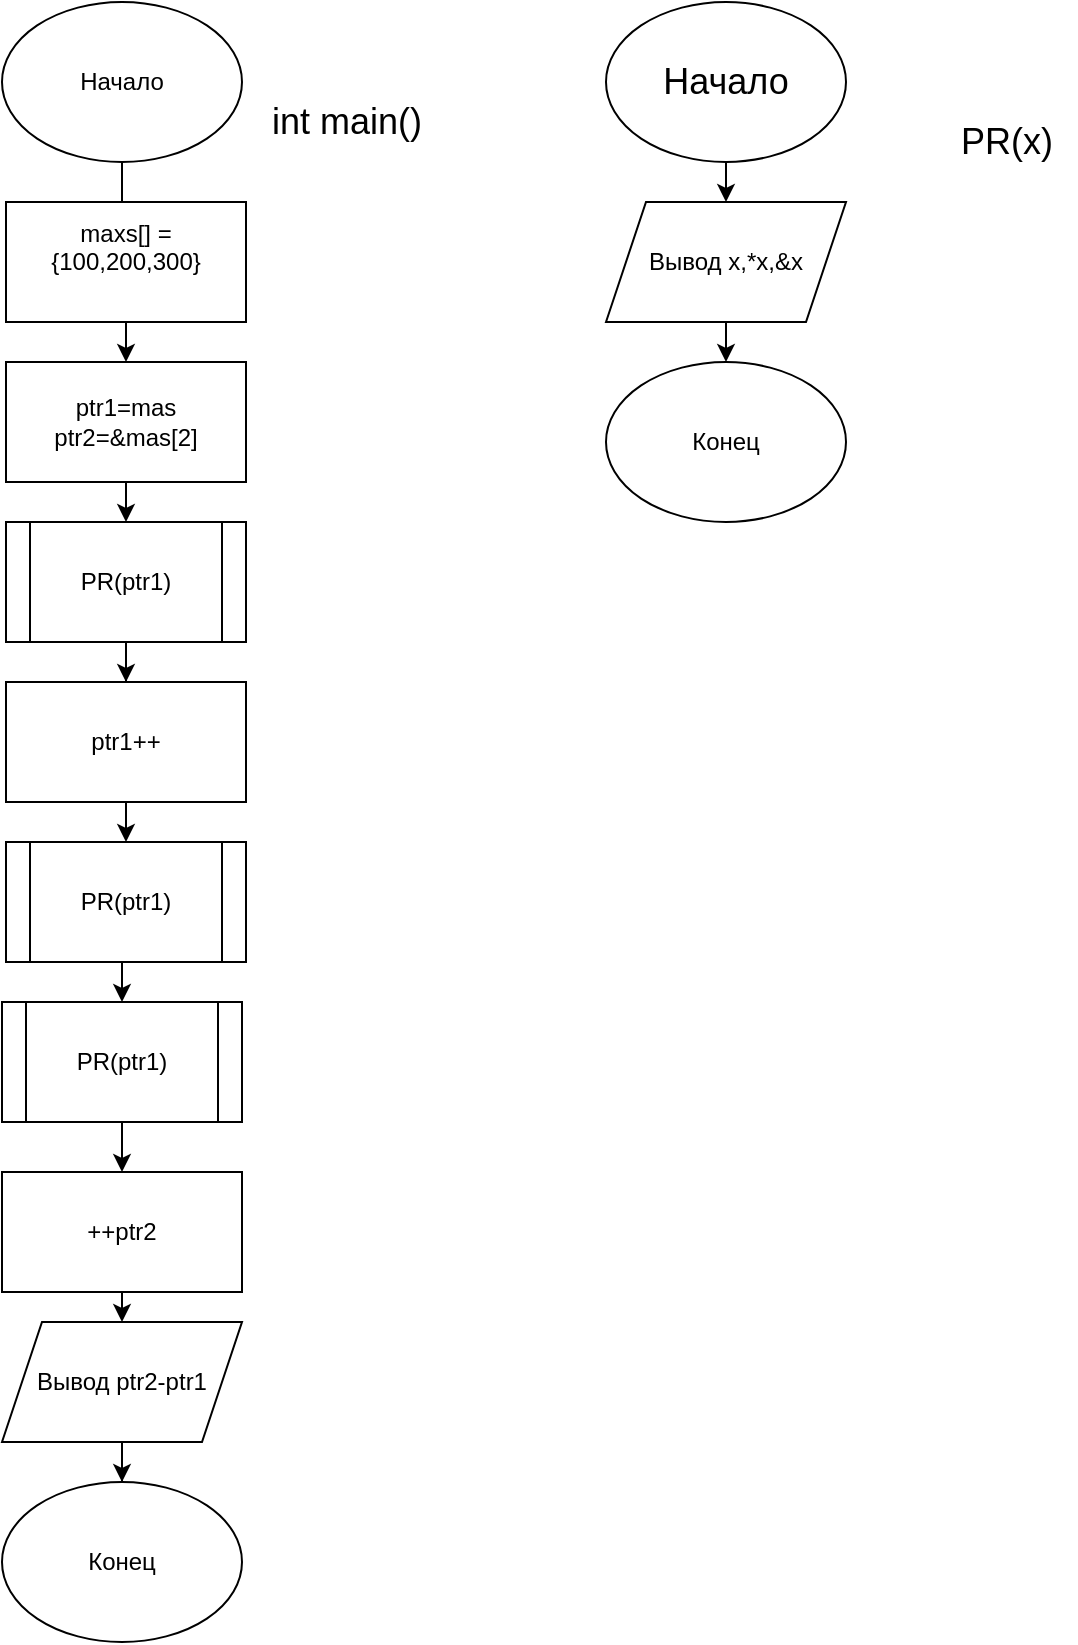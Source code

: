 <mxfile version="20.8.20" type="device"><diagram name="Страница 1" id="DXiObgIw-Z_cZSv1zvZZ"><mxGraphModel dx="1195" dy="652" grid="1" gridSize="10" guides="1" tooltips="1" connect="1" arrows="1" fold="1" page="1" pageScale="1" pageWidth="827" pageHeight="1169" math="0" shadow="0"><root><mxCell id="0"/><mxCell id="1" parent="0"/><mxCell id="EraHhZAFDcMsgpjvVhO8-3" style="edgeStyle=orthogonalEdgeStyle;rounded=0;orthogonalLoop=1;jettySize=auto;html=1;exitX=0.5;exitY=1;exitDx=0;exitDy=0;entryX=0.5;entryY=0;entryDx=0;entryDy=0;" edge="1" parent="1" source="EraHhZAFDcMsgpjvVhO8-1"><mxGeometry relative="1" as="geometry"><mxPoint x="98" y="150" as="targetPoint"/></mxGeometry></mxCell><mxCell id="EraHhZAFDcMsgpjvVhO8-1" value="Начало" style="ellipse;whiteSpace=wrap;html=1;" vertex="1" parent="1"><mxGeometry x="38" width="120" height="80" as="geometry"/></mxCell><mxCell id="EraHhZAFDcMsgpjvVhO8-8" value="Конец" style="ellipse;whiteSpace=wrap;html=1;" vertex="1" parent="1"><mxGeometry x="38" y="740" width="120" height="80" as="geometry"/></mxCell><mxCell id="EraHhZAFDcMsgpjvVhO8-10" value="int main()" style="text;html=1;align=center;verticalAlign=middle;resizable=0;points=[];autosize=1;strokeColor=none;fillColor=none;fontSize=18;" vertex="1" parent="1"><mxGeometry x="160" y="40" width="100" height="40" as="geometry"/></mxCell><mxCell id="EraHhZAFDcMsgpjvVhO8-14" style="edgeStyle=orthogonalEdgeStyle;rounded=0;orthogonalLoop=1;jettySize=auto;html=1;exitX=0.5;exitY=1;exitDx=0;exitDy=0;entryX=0.5;entryY=0;entryDx=0;entryDy=0;fontSize=18;" edge="1" parent="1" source="EraHhZAFDcMsgpjvVhO8-11" target="EraHhZAFDcMsgpjvVhO8-12"><mxGeometry relative="1" as="geometry"/></mxCell><mxCell id="EraHhZAFDcMsgpjvVhO8-11" value="Начало" style="ellipse;whiteSpace=wrap;html=1;fontSize=18;" vertex="1" parent="1"><mxGeometry x="340" width="120" height="80" as="geometry"/></mxCell><mxCell id="EraHhZAFDcMsgpjvVhO8-16" style="edgeStyle=orthogonalEdgeStyle;rounded=0;orthogonalLoop=1;jettySize=auto;html=1;exitX=0.5;exitY=1;exitDx=0;exitDy=0;entryX=0.5;entryY=0;entryDx=0;entryDy=0;fontSize=18;startArrow=none;" edge="1" parent="1" source="EraHhZAFDcMsgpjvVhO8-42"><mxGeometry relative="1" as="geometry"><mxPoint x="400" y="240.0" as="targetPoint"/></mxGeometry></mxCell><mxCell id="EraHhZAFDcMsgpjvVhO8-44" style="edgeStyle=orthogonalEdgeStyle;rounded=0;orthogonalLoop=1;jettySize=auto;html=1;exitX=0.5;exitY=1;exitDx=0;exitDy=0;entryX=0.5;entryY=0;entryDx=0;entryDy=0;fontSize=12;" edge="1" parent="1" source="EraHhZAFDcMsgpjvVhO8-12" target="EraHhZAFDcMsgpjvVhO8-42"><mxGeometry relative="1" as="geometry"/></mxCell><mxCell id="EraHhZAFDcMsgpjvVhO8-12" value="Вывод x,*x,&amp;amp;x" style="shape=parallelogram;perimeter=parallelogramPerimeter;whiteSpace=wrap;html=1;fixedSize=1;" vertex="1" parent="1"><mxGeometry x="340" y="100" width="120" height="60" as="geometry"/></mxCell><mxCell id="EraHhZAFDcMsgpjvVhO8-23" value="PR(x)" style="text;html=1;align=center;verticalAlign=middle;resizable=0;points=[];autosize=1;strokeColor=none;fillColor=none;fontSize=18;" vertex="1" parent="1"><mxGeometry x="505" y="50" width="70" height="40" as="geometry"/></mxCell><mxCell id="EraHhZAFDcMsgpjvVhO8-41" style="edgeStyle=orthogonalEdgeStyle;rounded=0;orthogonalLoop=1;jettySize=auto;html=1;exitX=0.5;exitY=1;exitDx=0;exitDy=0;entryX=0.5;entryY=0;entryDx=0;entryDy=0;fontSize=12;" edge="1" parent="1" source="EraHhZAFDcMsgpjvVhO8-26" target="EraHhZAFDcMsgpjvVhO8-27"><mxGeometry relative="1" as="geometry"/></mxCell><mxCell id="EraHhZAFDcMsgpjvVhO8-26" value="&#xA;maxs[] = {100,200,300}&#xA;&#xA;" style="rounded=0;whiteSpace=wrap;html=1;fontSize=12;" vertex="1" parent="1"><mxGeometry x="40" y="100" width="120" height="60" as="geometry"/></mxCell><mxCell id="EraHhZAFDcMsgpjvVhO8-29" style="edgeStyle=orthogonalEdgeStyle;rounded=0;orthogonalLoop=1;jettySize=auto;html=1;exitX=0.5;exitY=1;exitDx=0;exitDy=0;entryX=0.5;entryY=0;entryDx=0;entryDy=0;fontSize=12;" edge="1" parent="1" source="EraHhZAFDcMsgpjvVhO8-27" target="EraHhZAFDcMsgpjvVhO8-28"><mxGeometry relative="1" as="geometry"/></mxCell><mxCell id="EraHhZAFDcMsgpjvVhO8-27" value="&lt;div style=&quot;font-size: 12px;&quot;&gt;ptr1=mas&lt;/div&gt;&lt;div style=&quot;font-size: 12px;&quot;&gt;ptr2=&amp;amp;mas[2]&lt;br style=&quot;font-size: 12px;&quot;&gt;&lt;/div&gt;" style="rounded=0;whiteSpace=wrap;html=1;fontSize=12;" vertex="1" parent="1"><mxGeometry x="40" y="180" width="120" height="60" as="geometry"/></mxCell><mxCell id="EraHhZAFDcMsgpjvVhO8-31" style="edgeStyle=orthogonalEdgeStyle;rounded=0;orthogonalLoop=1;jettySize=auto;html=1;exitX=0.5;exitY=1;exitDx=0;exitDy=0;fontSize=12;" edge="1" parent="1" source="EraHhZAFDcMsgpjvVhO8-28" target="EraHhZAFDcMsgpjvVhO8-30"><mxGeometry relative="1" as="geometry"/></mxCell><mxCell id="EraHhZAFDcMsgpjvVhO8-28" value="PR(ptr1)" style="shape=process;whiteSpace=wrap;html=1;backgroundOutline=1;fontSize=12;" vertex="1" parent="1"><mxGeometry x="40" y="260" width="120" height="60" as="geometry"/></mxCell><mxCell id="EraHhZAFDcMsgpjvVhO8-33" style="edgeStyle=orthogonalEdgeStyle;rounded=0;orthogonalLoop=1;jettySize=auto;html=1;exitX=0.5;exitY=1;exitDx=0;exitDy=0;entryX=0.5;entryY=0;entryDx=0;entryDy=0;fontSize=12;" edge="1" parent="1" source="EraHhZAFDcMsgpjvVhO8-30" target="EraHhZAFDcMsgpjvVhO8-32"><mxGeometry relative="1" as="geometry"/></mxCell><mxCell id="EraHhZAFDcMsgpjvVhO8-30" value="ptr1++" style="rounded=0;whiteSpace=wrap;html=1;fontSize=12;" vertex="1" parent="1"><mxGeometry x="40" y="340" width="120" height="60" as="geometry"/></mxCell><mxCell id="EraHhZAFDcMsgpjvVhO8-35" style="edgeStyle=orthogonalEdgeStyle;rounded=0;orthogonalLoop=1;jettySize=auto;html=1;exitX=0.5;exitY=1;exitDx=0;exitDy=0;entryX=0.5;entryY=0;entryDx=0;entryDy=0;fontSize=12;" edge="1" parent="1" source="EraHhZAFDcMsgpjvVhO8-32" target="EraHhZAFDcMsgpjvVhO8-34"><mxGeometry relative="1" as="geometry"/></mxCell><mxCell id="EraHhZAFDcMsgpjvVhO8-32" value="PR(ptr1)" style="shape=process;whiteSpace=wrap;html=1;backgroundOutline=1;fontSize=12;" vertex="1" parent="1"><mxGeometry x="40" y="420" width="120" height="60" as="geometry"/></mxCell><mxCell id="EraHhZAFDcMsgpjvVhO8-37" style="edgeStyle=orthogonalEdgeStyle;rounded=0;orthogonalLoop=1;jettySize=auto;html=1;exitX=0.5;exitY=1;exitDx=0;exitDy=0;entryX=0.5;entryY=0;entryDx=0;entryDy=0;fontSize=12;" edge="1" parent="1" source="EraHhZAFDcMsgpjvVhO8-34" target="EraHhZAFDcMsgpjvVhO8-36"><mxGeometry relative="1" as="geometry"/></mxCell><mxCell id="EraHhZAFDcMsgpjvVhO8-34" value="PR(ptr1)" style="shape=process;whiteSpace=wrap;html=1;backgroundOutline=1;fontSize=12;" vertex="1" parent="1"><mxGeometry x="38" y="500" width="120" height="60" as="geometry"/></mxCell><mxCell id="EraHhZAFDcMsgpjvVhO8-39" style="edgeStyle=orthogonalEdgeStyle;rounded=0;orthogonalLoop=1;jettySize=auto;html=1;exitX=0.5;exitY=1;exitDx=0;exitDy=0;entryX=0.5;entryY=0;entryDx=0;entryDy=0;fontSize=12;" edge="1" parent="1" source="EraHhZAFDcMsgpjvVhO8-36" target="EraHhZAFDcMsgpjvVhO8-38"><mxGeometry relative="1" as="geometry"/></mxCell><mxCell id="EraHhZAFDcMsgpjvVhO8-36" value="++ptr2" style="rounded=0;whiteSpace=wrap;html=1;fontSize=12;" vertex="1" parent="1"><mxGeometry x="38" y="585" width="120" height="60" as="geometry"/></mxCell><mxCell id="EraHhZAFDcMsgpjvVhO8-40" style="edgeStyle=orthogonalEdgeStyle;rounded=0;orthogonalLoop=1;jettySize=auto;html=1;exitX=0.5;exitY=1;exitDx=0;exitDy=0;fontSize=12;" edge="1" parent="1" source="EraHhZAFDcMsgpjvVhO8-38" target="EraHhZAFDcMsgpjvVhO8-8"><mxGeometry relative="1" as="geometry"/></mxCell><mxCell id="EraHhZAFDcMsgpjvVhO8-38" value="Вывод ptr2-ptr1" style="shape=parallelogram;perimeter=parallelogramPerimeter;whiteSpace=wrap;html=1;fixedSize=1;fontSize=12;" vertex="1" parent="1"><mxGeometry x="38" y="660" width="120" height="60" as="geometry"/></mxCell><mxCell id="EraHhZAFDcMsgpjvVhO8-42" value="Конец" style="ellipse;whiteSpace=wrap;html=1;fontSize=12;" vertex="1" parent="1"><mxGeometry x="340" y="180" width="120" height="80" as="geometry"/></mxCell></root></mxGraphModel></diagram></mxfile>